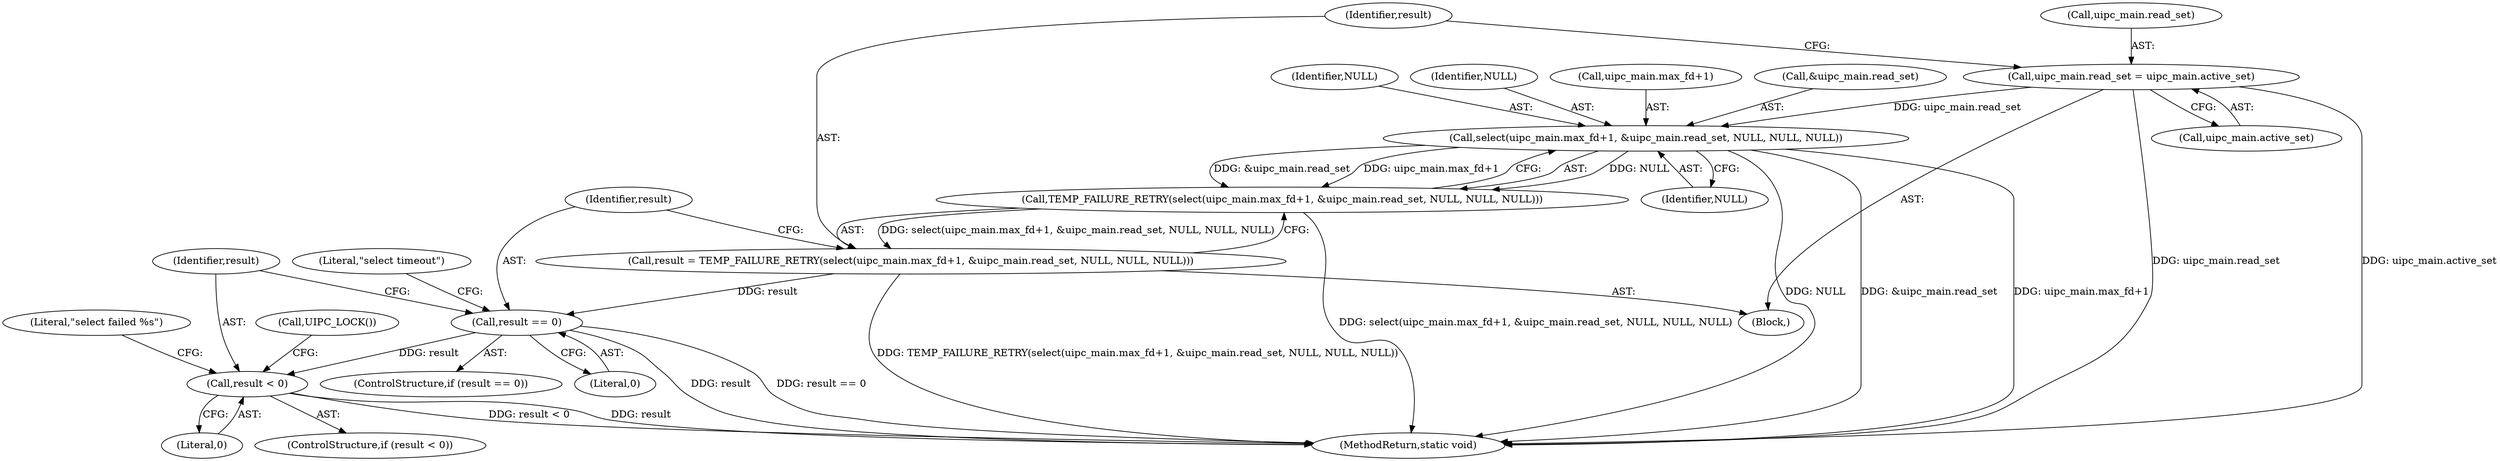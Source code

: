 digraph "0_Android_472271b153c5dc53c28beac55480a8d8434b2d5c_75@API" {
"1000126" [label="(Call,uipc_main.read_set = uipc_main.active_set)"];
"1000136" [label="(Call,select(uipc_main.max_fd+1, &uipc_main.read_set, NULL, NULL, NULL))"];
"1000135" [label="(Call,TEMP_FAILURE_RETRY(select(uipc_main.max_fd+1, &uipc_main.read_set, NULL, NULL, NULL)))"];
"1000133" [label="(Call,result = TEMP_FAILURE_RETRY(select(uipc_main.max_fd+1, &uipc_main.read_set, NULL, NULL, NULL)))"];
"1000150" [label="(Call,result == 0)"];
"1000159" [label="(Call,result < 0)"];
"1000155" [label="(Literal,\"select timeout\")"];
"1000127" [label="(Call,uipc_main.read_set)"];
"1000151" [label="(Identifier,result)"];
"1000160" [label="(Identifier,result)"];
"1000148" [label="(Identifier,NULL)"];
"1000168" [label="(Call,UIPC_LOCK())"];
"1000149" [label="(ControlStructure,if (result == 0))"];
"1000152" [label="(Literal,0)"];
"1000136" [label="(Call,select(uipc_main.max_fd+1, &uipc_main.read_set, NULL, NULL, NULL))"];
"1000134" [label="(Identifier,result)"];
"1000135" [label="(Call,TEMP_FAILURE_RETRY(select(uipc_main.max_fd+1, &uipc_main.read_set, NULL, NULL, NULL)))"];
"1000200" [label="(MethodReturn,static void)"];
"1000126" [label="(Call,uipc_main.read_set = uipc_main.active_set)"];
"1000150" [label="(Call,result == 0)"];
"1000137" [label="(Call,uipc_main.max_fd+1)"];
"1000164" [label="(Literal,\"select failed %s\")"];
"1000130" [label="(Call,uipc_main.active_set)"];
"1000161" [label="(Literal,0)"];
"1000125" [label="(Block,)"];
"1000159" [label="(Call,result < 0)"];
"1000142" [label="(Call,&uipc_main.read_set)"];
"1000133" [label="(Call,result = TEMP_FAILURE_RETRY(select(uipc_main.max_fd+1, &uipc_main.read_set, NULL, NULL, NULL)))"];
"1000146" [label="(Identifier,NULL)"];
"1000147" [label="(Identifier,NULL)"];
"1000158" [label="(ControlStructure,if (result < 0))"];
"1000126" -> "1000125"  [label="AST: "];
"1000126" -> "1000130"  [label="CFG: "];
"1000127" -> "1000126"  [label="AST: "];
"1000130" -> "1000126"  [label="AST: "];
"1000134" -> "1000126"  [label="CFG: "];
"1000126" -> "1000200"  [label="DDG: uipc_main.read_set"];
"1000126" -> "1000200"  [label="DDG: uipc_main.active_set"];
"1000126" -> "1000136"  [label="DDG: uipc_main.read_set"];
"1000136" -> "1000135"  [label="AST: "];
"1000136" -> "1000148"  [label="CFG: "];
"1000137" -> "1000136"  [label="AST: "];
"1000142" -> "1000136"  [label="AST: "];
"1000146" -> "1000136"  [label="AST: "];
"1000147" -> "1000136"  [label="AST: "];
"1000148" -> "1000136"  [label="AST: "];
"1000135" -> "1000136"  [label="CFG: "];
"1000136" -> "1000200"  [label="DDG: NULL"];
"1000136" -> "1000200"  [label="DDG: &uipc_main.read_set"];
"1000136" -> "1000200"  [label="DDG: uipc_main.max_fd+1"];
"1000136" -> "1000135"  [label="DDG: NULL"];
"1000136" -> "1000135"  [label="DDG: &uipc_main.read_set"];
"1000136" -> "1000135"  [label="DDG: uipc_main.max_fd+1"];
"1000135" -> "1000133"  [label="AST: "];
"1000133" -> "1000135"  [label="CFG: "];
"1000135" -> "1000200"  [label="DDG: select(uipc_main.max_fd+1, &uipc_main.read_set, NULL, NULL, NULL)"];
"1000135" -> "1000133"  [label="DDG: select(uipc_main.max_fd+1, &uipc_main.read_set, NULL, NULL, NULL)"];
"1000133" -> "1000125"  [label="AST: "];
"1000134" -> "1000133"  [label="AST: "];
"1000151" -> "1000133"  [label="CFG: "];
"1000133" -> "1000200"  [label="DDG: TEMP_FAILURE_RETRY(select(uipc_main.max_fd+1, &uipc_main.read_set, NULL, NULL, NULL))"];
"1000133" -> "1000150"  [label="DDG: result"];
"1000150" -> "1000149"  [label="AST: "];
"1000150" -> "1000152"  [label="CFG: "];
"1000151" -> "1000150"  [label="AST: "];
"1000152" -> "1000150"  [label="AST: "];
"1000155" -> "1000150"  [label="CFG: "];
"1000160" -> "1000150"  [label="CFG: "];
"1000150" -> "1000200"  [label="DDG: result"];
"1000150" -> "1000200"  [label="DDG: result == 0"];
"1000150" -> "1000159"  [label="DDG: result"];
"1000159" -> "1000158"  [label="AST: "];
"1000159" -> "1000161"  [label="CFG: "];
"1000160" -> "1000159"  [label="AST: "];
"1000161" -> "1000159"  [label="AST: "];
"1000164" -> "1000159"  [label="CFG: "];
"1000168" -> "1000159"  [label="CFG: "];
"1000159" -> "1000200"  [label="DDG: result < 0"];
"1000159" -> "1000200"  [label="DDG: result"];
}
